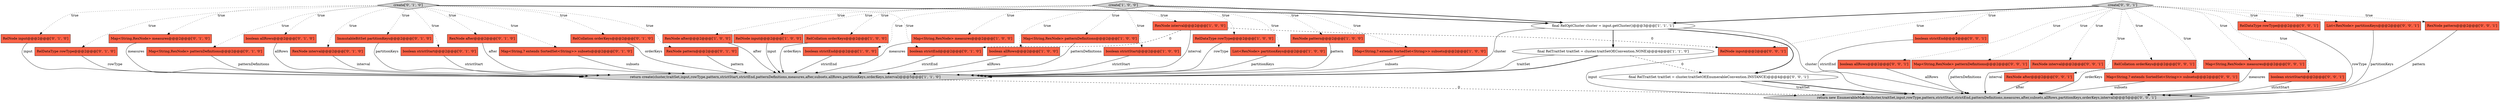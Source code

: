 digraph {
36 [style = filled, label = "boolean strictEnd@@@2@@@['0', '0', '1']", fillcolor = tomato, shape = box image = "AAA0AAABBB3BBB"];
13 [style = filled, label = "RexNode after@@@2@@@['1', '0', '0']", fillcolor = tomato, shape = box image = "AAA0AAABBB1BBB"];
16 [style = filled, label = "RexNode interval@@@2@@@['1', '0', '0']", fillcolor = tomato, shape = box image = "AAA1AAABBB1BBB"];
46 [style = filled, label = "RelNode input@@@2@@@['0', '0', '1']", fillcolor = tomato, shape = box image = "AAA0AAABBB3BBB"];
0 [style = filled, label = "RelNode input@@@2@@@['1', '0', '0']", fillcolor = tomato, shape = box image = "AAA0AAABBB1BBB"];
19 [style = filled, label = "RelNode input@@@2@@@['0', '1', '0']", fillcolor = tomato, shape = box image = "AAA0AAABBB2BBB"];
30 [style = filled, label = "boolean strictEnd@@@2@@@['0', '1', '0']", fillcolor = tomato, shape = box image = "AAA1AAABBB2BBB"];
23 [style = filled, label = "RelDataType rowType@@@2@@@['0', '1', '0']", fillcolor = tomato, shape = box image = "AAA0AAABBB2BBB"];
15 [style = filled, label = "RelCollation orderKeys@@@2@@@['1', '0', '0']", fillcolor = tomato, shape = box image = "AAA0AAABBB1BBB"];
28 [style = filled, label = "Map<String,RexNode> measures@@@2@@@['0', '1', '0']", fillcolor = tomato, shape = box image = "AAA0AAABBB2BBB"];
38 [style = filled, label = "final RelTraitSet traitSet = cluster.traitSetOf(EnumerableConvention.INSTANCE)@@@4@@@['0', '0', '1']", fillcolor = white, shape = ellipse image = "AAA0AAABBB3BBB"];
41 [style = filled, label = "boolean allRows@@@2@@@['0', '0', '1']", fillcolor = tomato, shape = box image = "AAA0AAABBB3BBB"];
27 [style = filled, label = "Map<String,RexNode> patternDefinitions@@@2@@@['0', '1', '0']", fillcolor = tomato, shape = box image = "AAA0AAABBB2BBB"];
4 [style = filled, label = "final RelTraitSet traitSet = cluster.traitSetOf(Convention.NONE)@@@4@@@['1', '1', '0']", fillcolor = white, shape = ellipse image = "AAA0AAABBB1BBB"];
37 [style = filled, label = "Map<String,RexNode> patternDefinitions@@@2@@@['0', '0', '1']", fillcolor = tomato, shape = box image = "AAA0AAABBB3BBB"];
29 [style = filled, label = "boolean allRows@@@2@@@['0', '1', '0']", fillcolor = tomato, shape = box image = "AAA0AAABBB2BBB"];
35 [style = filled, label = "RexNode interval@@@2@@@['0', '0', '1']", fillcolor = tomato, shape = box image = "AAA0AAABBB3BBB"];
3 [style = filled, label = "boolean strictEnd@@@2@@@['1', '0', '0']", fillcolor = tomato, shape = box image = "AAA0AAABBB1BBB"];
12 [style = filled, label = "Map<String,RexNode> measures@@@2@@@['1', '0', '0']", fillcolor = tomato, shape = box image = "AAA0AAABBB1BBB"];
8 [style = filled, label = "boolean allRows@@@2@@@['1', '0', '0']", fillcolor = tomato, shape = box image = "AAA0AAABBB1BBB"];
26 [style = filled, label = "RexNode interval@@@2@@@['0', '1', '0']", fillcolor = tomato, shape = box image = "AAA0AAABBB2BBB"];
31 [style = filled, label = "RexNode after@@@2@@@['0', '0', '1']", fillcolor = tomato, shape = box image = "AAA0AAABBB3BBB"];
21 [style = filled, label = "ImmutableBitSet partitionKeys@@@2@@@['0', '1', '0']", fillcolor = tomato, shape = box image = "AAA0AAABBB2BBB"];
24 [style = filled, label = "boolean strictStart@@@2@@@['0', '1', '0']", fillcolor = tomato, shape = box image = "AAA0AAABBB2BBB"];
5 [style = filled, label = "Map<String,RexNode> patternDefinitions@@@2@@@['1', '0', '0']", fillcolor = tomato, shape = box image = "AAA0AAABBB1BBB"];
42 [style = filled, label = "RelCollation orderKeys@@@2@@@['0', '0', '1']", fillcolor = tomato, shape = box image = "AAA0AAABBB3BBB"];
43 [style = filled, label = "Map<String,? extends SortedSet<String>> subsets@@@2@@@['0', '0', '1']", fillcolor = tomato, shape = box image = "AAA0AAABBB3BBB"];
11 [style = filled, label = "return create(cluster,traitSet,input,rowType,pattern,strictStart,strictEnd,patternDefinitions,measures,after,subsets,allRows,partitionKeys,orderKeys,interval)@@@5@@@['1', '1', '0']", fillcolor = lightgray, shape = ellipse image = "AAA0AAABBB1BBB"];
1 [style = filled, label = "boolean strictStart@@@2@@@['1', '0', '0']", fillcolor = tomato, shape = box image = "AAA0AAABBB1BBB"];
22 [style = filled, label = "create['0', '1', '0']", fillcolor = lightgray, shape = diamond image = "AAA0AAABBB2BBB"];
33 [style = filled, label = "Map<String,RexNode> measures@@@2@@@['0', '0', '1']", fillcolor = tomato, shape = box image = "AAA0AAABBB3BBB"];
6 [style = filled, label = "RelDataType rowType@@@2@@@['1', '0', '0']", fillcolor = tomato, shape = box image = "AAA0AAABBB1BBB"];
9 [style = filled, label = "List<RexNode> partitionKeys@@@2@@@['1', '0', '0']", fillcolor = tomato, shape = box image = "AAA0AAABBB1BBB"];
18 [style = filled, label = "RexNode after@@@2@@@['0', '1', '0']", fillcolor = tomato, shape = box image = "AAA0AAABBB2BBB"];
14 [style = filled, label = "create['1', '0', '0']", fillcolor = lightgray, shape = diamond image = "AAA0AAABBB1BBB"];
2 [style = filled, label = "RexNode pattern@@@2@@@['1', '0', '0']", fillcolor = tomato, shape = box image = "AAA0AAABBB1BBB"];
40 [style = filled, label = "return new EnumerableMatch(cluster,traitSet,input,rowType,pattern,strictStart,strictEnd,patternDefinitions,measures,after,subsets,allRows,partitionKeys,orderKeys,interval)@@@5@@@['0', '0', '1']", fillcolor = lightgray, shape = ellipse image = "AAA0AAABBB3BBB"];
20 [style = filled, label = "Map<String,? extends SortedSet<String>> subsets@@@2@@@['0', '1', '0']", fillcolor = tomato, shape = box image = "AAA0AAABBB2BBB"];
44 [style = filled, label = "boolean strictStart@@@2@@@['0', '0', '1']", fillcolor = tomato, shape = box image = "AAA0AAABBB3BBB"];
7 [style = filled, label = "Map<String,? extends SortedSet<String>> subsets@@@2@@@['1', '0', '0']", fillcolor = tomato, shape = box image = "AAA0AAABBB1BBB"];
45 [style = filled, label = "RelDataType rowType@@@2@@@['0', '0', '1']", fillcolor = tomato, shape = box image = "AAA0AAABBB3BBB"];
34 [style = filled, label = "List<RexNode> partitionKeys@@@2@@@['0', '0', '1']", fillcolor = tomato, shape = box image = "AAA0AAABBB3BBB"];
10 [style = filled, label = "final RelOptCluster cluster = input.getCluster()@@@3@@@['1', '1', '1']", fillcolor = white, shape = ellipse image = "AAA0AAABBB1BBB"];
17 [style = filled, label = "RelCollation orderKeys@@@2@@@['0', '1', '0']", fillcolor = tomato, shape = box image = "AAA0AAABBB2BBB"];
39 [style = filled, label = "create['0', '0', '1']", fillcolor = lightgray, shape = diamond image = "AAA0AAABBB3BBB"];
25 [style = filled, label = "RexNode pattern@@@2@@@['0', '1', '0']", fillcolor = tomato, shape = box image = "AAA0AAABBB2BBB"];
32 [style = filled, label = "RexNode pattern@@@2@@@['0', '0', '1']", fillcolor = tomato, shape = box image = "AAA0AAABBB3BBB"];
33->40 [style = solid, label="measures"];
39->36 [style = dotted, label="true"];
14->0 [style = dotted, label="true"];
11->40 [style = dashed, label="0"];
3->11 [style = solid, label="strictEnd"];
39->42 [style = dotted, label="true"];
30->11 [style = solid, label="strictEnd"];
43->40 [style = solid, label="subsets"];
0->11 [style = solid, label="input"];
31->40 [style = solid, label="after"];
14->7 [style = dotted, label="true"];
39->46 [style = dotted, label="true"];
14->3 [style = dotted, label="true"];
32->40 [style = solid, label="pattern"];
46->40 [style = solid, label="input"];
34->40 [style = solid, label="partitionKeys"];
20->11 [style = solid, label="subsets"];
15->11 [style = solid, label="orderKeys"];
39->35 [style = dotted, label="true"];
14->2 [style = dotted, label="true"];
38->40 [style = solid, label="traitSet"];
21->11 [style = solid, label="partitionKeys"];
22->29 [style = dotted, label="true"];
22->19 [style = dotted, label="true"];
14->12 [style = dotted, label="true"];
22->23 [style = dotted, label="true"];
5->11 [style = solid, label="patternDefinitions"];
17->11 [style = solid, label="orderKeys"];
14->10 [style = bold, label=""];
10->11 [style = solid, label="cluster"];
22->24 [style = dotted, label="true"];
39->43 [style = dotted, label="true"];
45->40 [style = solid, label="rowType"];
1->11 [style = solid, label="strictStart"];
22->20 [style = dotted, label="true"];
39->44 [style = dotted, label="true"];
2->11 [style = solid, label="pattern"];
13->11 [style = solid, label="after"];
14->1 [style = dotted, label="true"];
37->40 [style = solid, label="patternDefinitions"];
39->34 [style = dotted, label="true"];
22->21 [style = dotted, label="true"];
39->31 [style = dotted, label="true"];
22->18 [style = dotted, label="true"];
41->40 [style = solid, label="allRows"];
4->38 [style = dashed, label="0"];
19->11 [style = solid, label="input"];
7->11 [style = solid, label="subsets"];
22->25 [style = dotted, label="true"];
25->11 [style = solid, label="pattern"];
16->11 [style = solid, label="interval"];
14->16 [style = dotted, label="true"];
39->37 [style = dotted, label="true"];
14->5 [style = dotted, label="true"];
16->30 [style = dashed, label="0"];
22->26 [style = dotted, label="true"];
27->11 [style = solid, label="patternDefinitions"];
18->11 [style = solid, label="after"];
22->27 [style = dotted, label="true"];
23->11 [style = solid, label="rowType"];
22->10 [style = bold, label=""];
14->8 [style = dotted, label="true"];
38->40 [style = bold, label=""];
28->11 [style = solid, label="measures"];
39->45 [style = dotted, label="true"];
10->38 [style = bold, label=""];
14->6 [style = dotted, label="true"];
36->40 [style = solid, label="strictEnd"];
6->11 [style = solid, label="rowType"];
26->11 [style = solid, label="interval"];
10->40 [style = solid, label="cluster"];
22->28 [style = dotted, label="true"];
29->11 [style = solid, label="allRows"];
24->11 [style = solid, label="strictStart"];
14->13 [style = dotted, label="true"];
16->46 [style = dashed, label="0"];
44->40 [style = solid, label="strictStart"];
14->15 [style = dotted, label="true"];
9->11 [style = solid, label="partitionKeys"];
39->32 [style = dotted, label="true"];
39->41 [style = dotted, label="true"];
35->40 [style = solid, label="interval"];
39->10 [style = bold, label=""];
42->40 [style = solid, label="orderKeys"];
10->4 [style = bold, label=""];
8->11 [style = solid, label="allRows"];
22->17 [style = dotted, label="true"];
14->9 [style = dotted, label="true"];
12->11 [style = solid, label="measures"];
22->30 [style = dotted, label="true"];
4->11 [style = bold, label=""];
39->33 [style = dotted, label="true"];
4->11 [style = solid, label="traitSet"];
}
